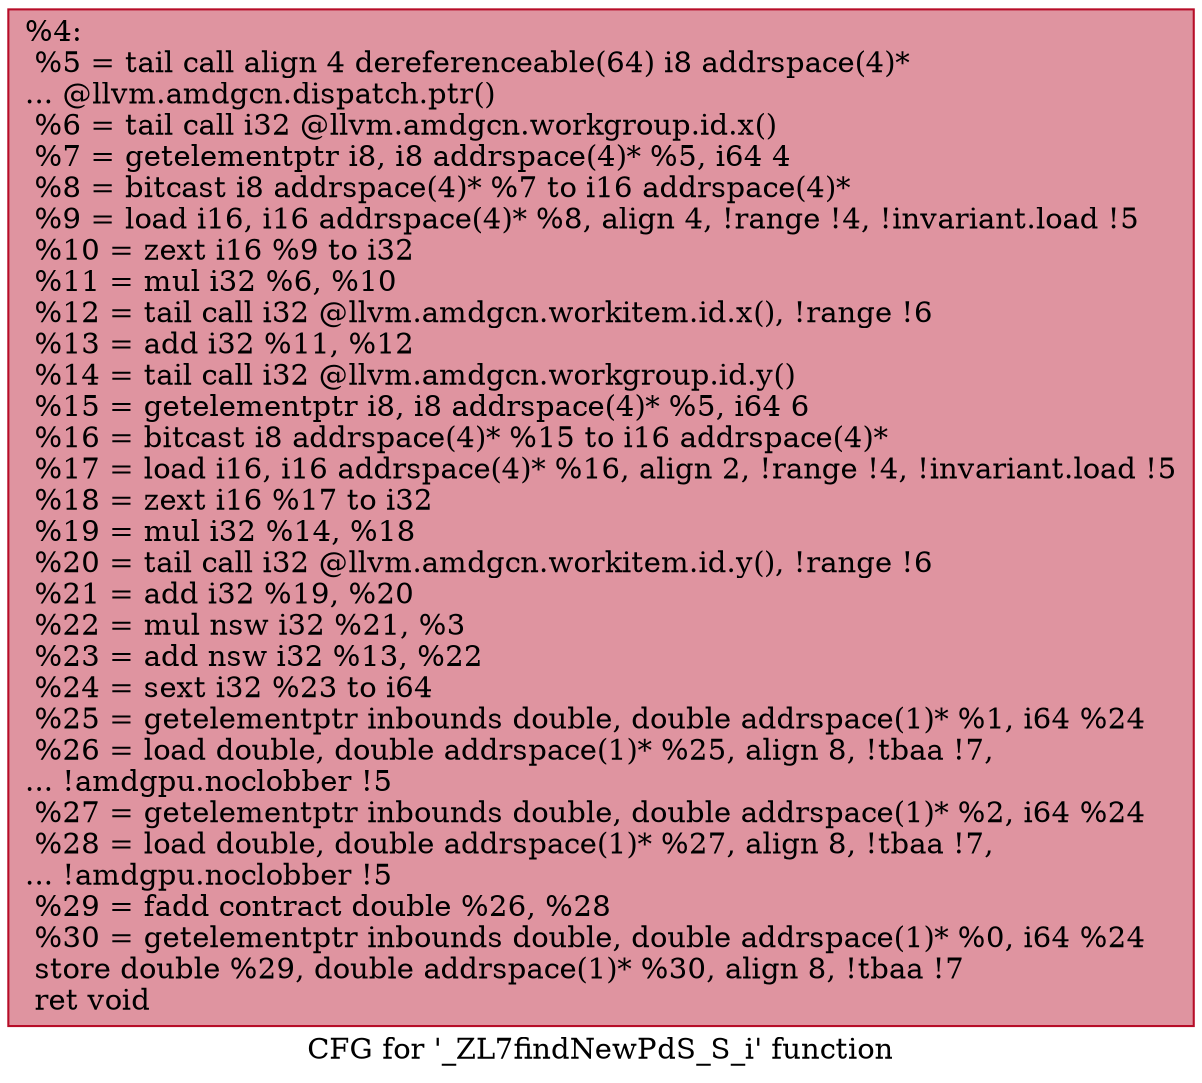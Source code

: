 digraph "CFG for '_ZL7findNewPdS_S_i' function" {
	label="CFG for '_ZL7findNewPdS_S_i' function";

	Node0x480c410 [shape=record,color="#b70d28ff", style=filled, fillcolor="#b70d2870",label="{%4:\l  %5 = tail call align 4 dereferenceable(64) i8 addrspace(4)*\l... @llvm.amdgcn.dispatch.ptr()\l  %6 = tail call i32 @llvm.amdgcn.workgroup.id.x()\l  %7 = getelementptr i8, i8 addrspace(4)* %5, i64 4\l  %8 = bitcast i8 addrspace(4)* %7 to i16 addrspace(4)*\l  %9 = load i16, i16 addrspace(4)* %8, align 4, !range !4, !invariant.load !5\l  %10 = zext i16 %9 to i32\l  %11 = mul i32 %6, %10\l  %12 = tail call i32 @llvm.amdgcn.workitem.id.x(), !range !6\l  %13 = add i32 %11, %12\l  %14 = tail call i32 @llvm.amdgcn.workgroup.id.y()\l  %15 = getelementptr i8, i8 addrspace(4)* %5, i64 6\l  %16 = bitcast i8 addrspace(4)* %15 to i16 addrspace(4)*\l  %17 = load i16, i16 addrspace(4)* %16, align 2, !range !4, !invariant.load !5\l  %18 = zext i16 %17 to i32\l  %19 = mul i32 %14, %18\l  %20 = tail call i32 @llvm.amdgcn.workitem.id.y(), !range !6\l  %21 = add i32 %19, %20\l  %22 = mul nsw i32 %21, %3\l  %23 = add nsw i32 %13, %22\l  %24 = sext i32 %23 to i64\l  %25 = getelementptr inbounds double, double addrspace(1)* %1, i64 %24\l  %26 = load double, double addrspace(1)* %25, align 8, !tbaa !7,\l... !amdgpu.noclobber !5\l  %27 = getelementptr inbounds double, double addrspace(1)* %2, i64 %24\l  %28 = load double, double addrspace(1)* %27, align 8, !tbaa !7,\l... !amdgpu.noclobber !5\l  %29 = fadd contract double %26, %28\l  %30 = getelementptr inbounds double, double addrspace(1)* %0, i64 %24\l  store double %29, double addrspace(1)* %30, align 8, !tbaa !7\l  ret void\l}"];
}

